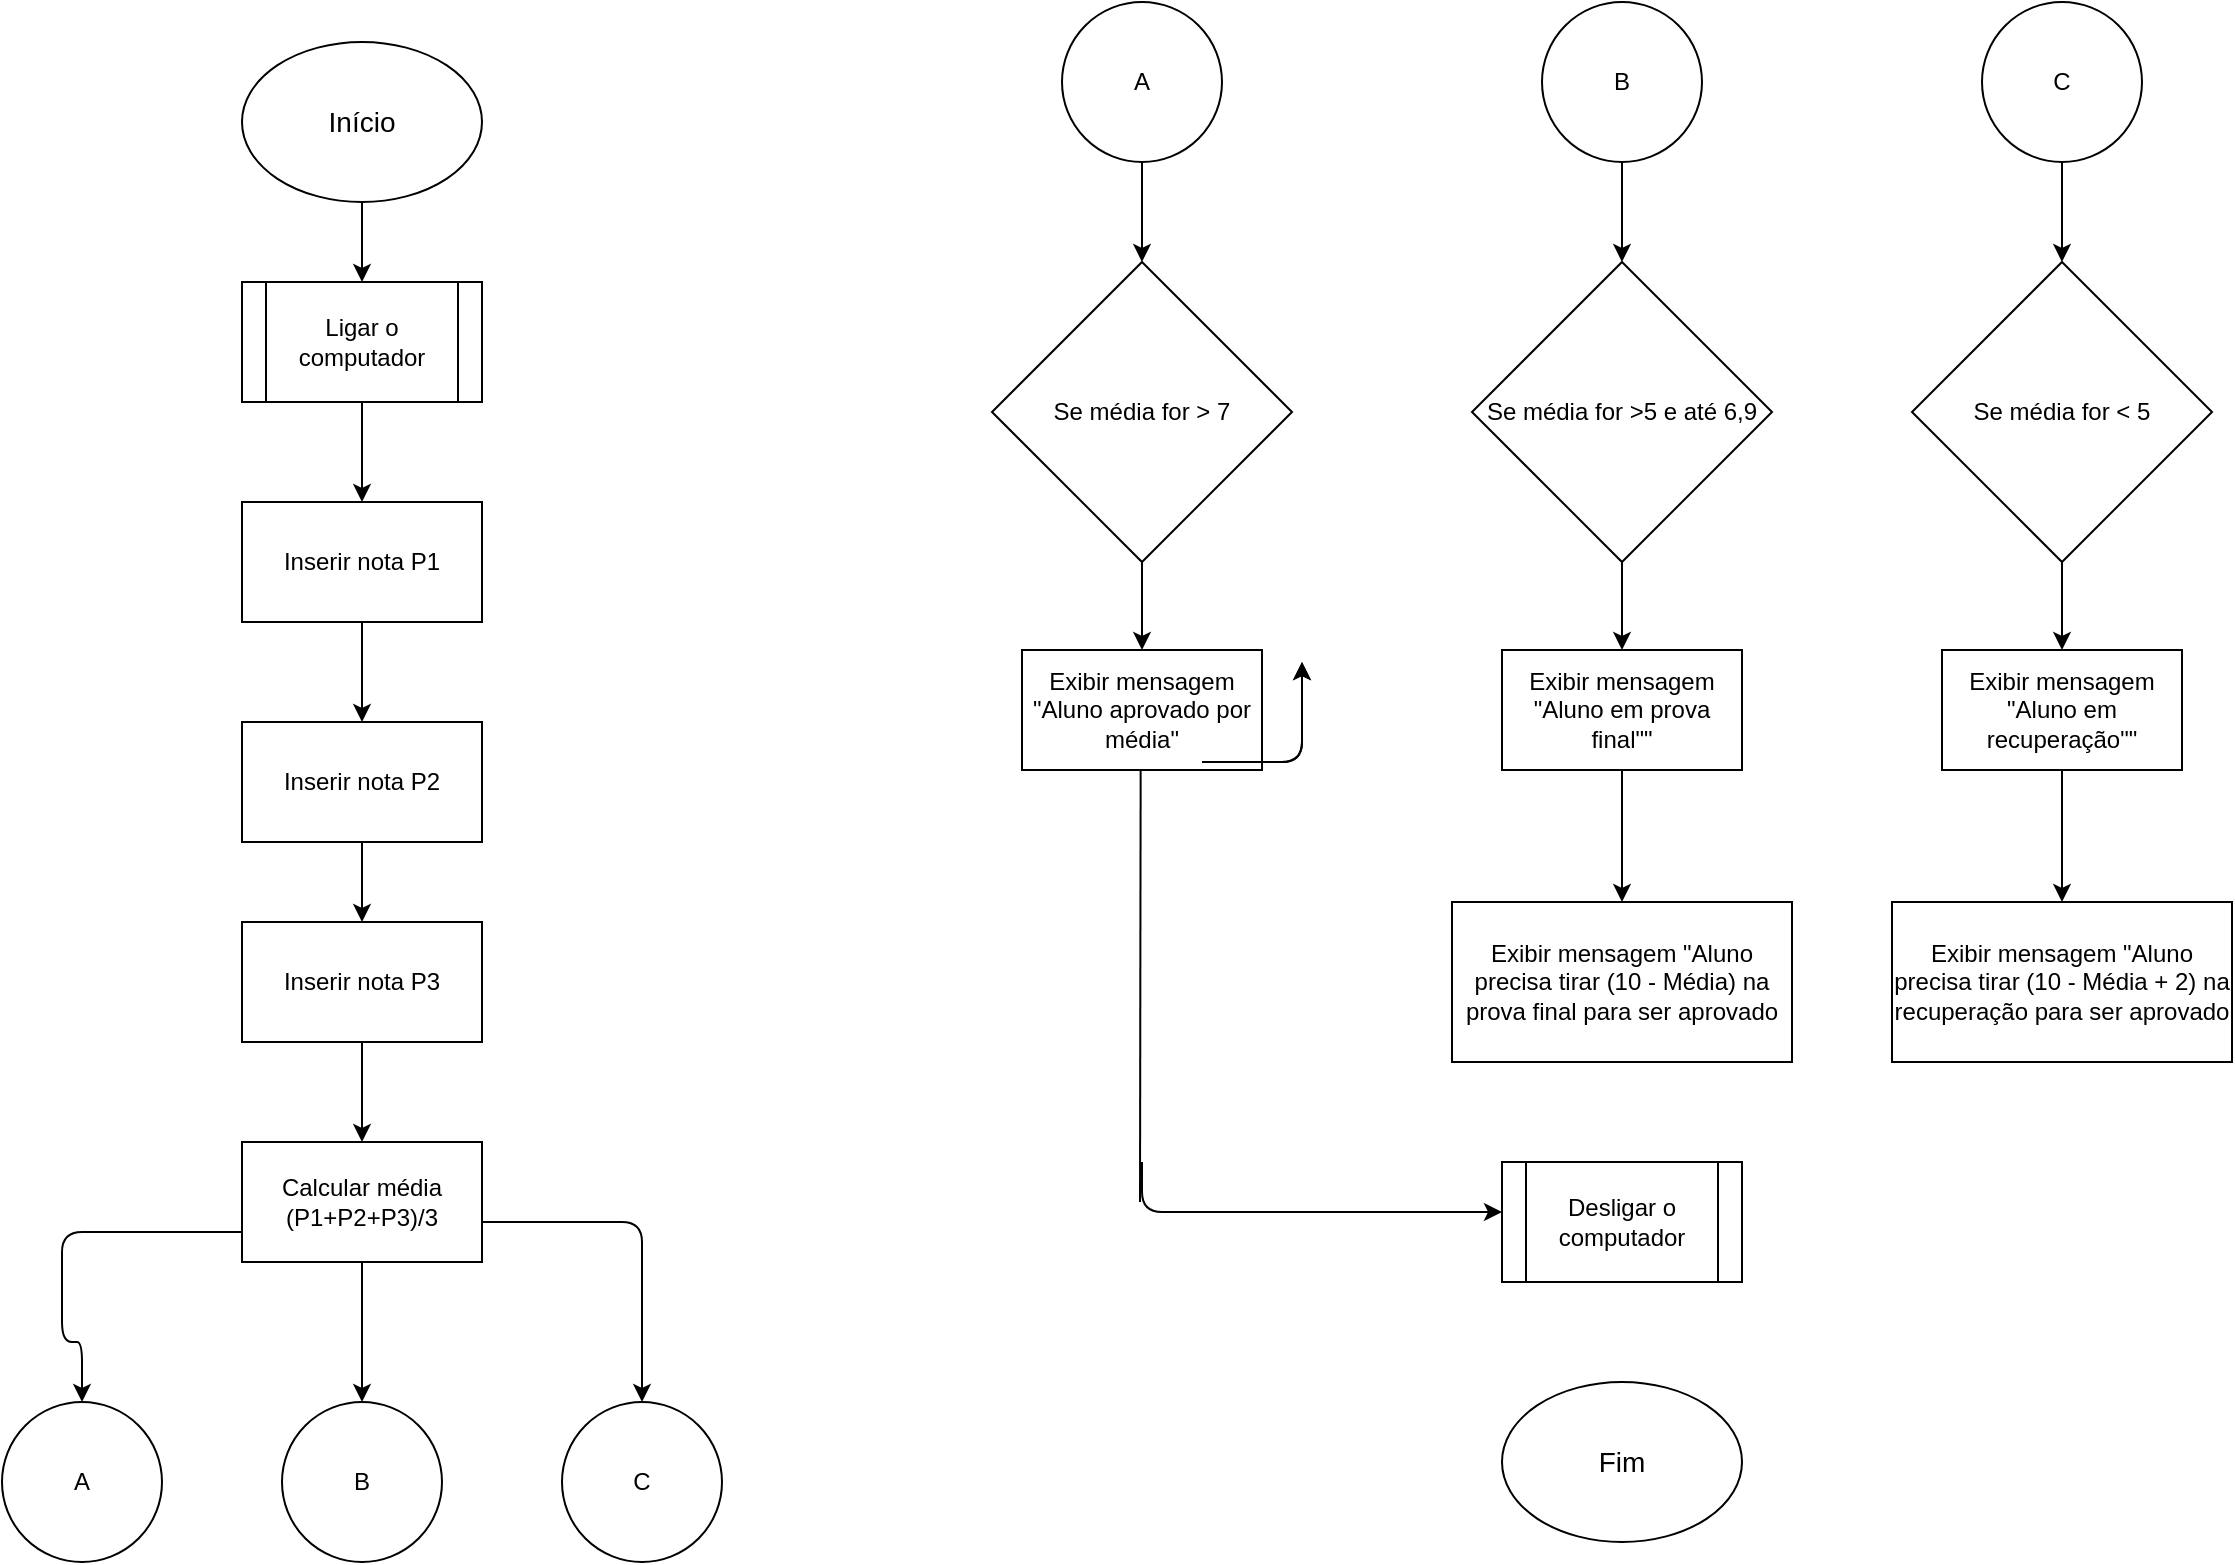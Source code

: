 <mxfile version="13.6.10" type="github">
  <diagram id="C5RBs43oDa-KdzZeNtuy" name="Page-1">
    <mxGraphModel dx="1896" dy="1016" grid="1" gridSize="10" guides="1" tooltips="1" connect="1" arrows="1" fold="1" page="1" pageScale="1" pageWidth="1169" pageHeight="827" math="0" shadow="0">
      <root>
        <mxCell id="WIyWlLk6GJQsqaUBKTNV-0" />
        <mxCell id="WIyWlLk6GJQsqaUBKTNV-1" parent="WIyWlLk6GJQsqaUBKTNV-0" />
        <mxCell id="b-WoiUY8-uhjvhbyDWzW-23" value="" style="edgeStyle=orthogonalEdgeStyle;rounded=0;orthogonalLoop=1;jettySize=auto;html=1;" edge="1" parent="WIyWlLk6GJQsqaUBKTNV-1" source="b-WoiUY8-uhjvhbyDWzW-0" target="b-WoiUY8-uhjvhbyDWzW-1">
          <mxGeometry relative="1" as="geometry" />
        </mxCell>
        <mxCell id="b-WoiUY8-uhjvhbyDWzW-0" value="&lt;font style=&quot;font-size: 14px&quot;&gt;Início&lt;/font&gt;" style="ellipse;whiteSpace=wrap;html=1;" vertex="1" parent="WIyWlLk6GJQsqaUBKTNV-1">
          <mxGeometry x="140" y="50" width="120" height="80" as="geometry" />
        </mxCell>
        <mxCell id="b-WoiUY8-uhjvhbyDWzW-19" value="" style="edgeStyle=orthogonalEdgeStyle;rounded=0;orthogonalLoop=1;jettySize=auto;html=1;" edge="1" parent="WIyWlLk6GJQsqaUBKTNV-1" source="b-WoiUY8-uhjvhbyDWzW-1" target="b-WoiUY8-uhjvhbyDWzW-2">
          <mxGeometry relative="1" as="geometry" />
        </mxCell>
        <mxCell id="b-WoiUY8-uhjvhbyDWzW-1" value="Ligar o computador" style="shape=process;whiteSpace=wrap;html=1;backgroundOutline=1;" vertex="1" parent="WIyWlLk6GJQsqaUBKTNV-1">
          <mxGeometry x="140" y="170" width="120" height="60" as="geometry" />
        </mxCell>
        <mxCell id="b-WoiUY8-uhjvhbyDWzW-20" value="" style="edgeStyle=orthogonalEdgeStyle;rounded=0;orthogonalLoop=1;jettySize=auto;html=1;" edge="1" parent="WIyWlLk6GJQsqaUBKTNV-1" source="b-WoiUY8-uhjvhbyDWzW-2" target="b-WoiUY8-uhjvhbyDWzW-3">
          <mxGeometry relative="1" as="geometry" />
        </mxCell>
        <mxCell id="b-WoiUY8-uhjvhbyDWzW-2" value="Inserir nota P1" style="rounded=0;whiteSpace=wrap;html=1;" vertex="1" parent="WIyWlLk6GJQsqaUBKTNV-1">
          <mxGeometry x="140" y="280" width="120" height="60" as="geometry" />
        </mxCell>
        <mxCell id="b-WoiUY8-uhjvhbyDWzW-21" value="" style="edgeStyle=orthogonalEdgeStyle;rounded=0;orthogonalLoop=1;jettySize=auto;html=1;" edge="1" parent="WIyWlLk6GJQsqaUBKTNV-1" source="b-WoiUY8-uhjvhbyDWzW-3" target="b-WoiUY8-uhjvhbyDWzW-4">
          <mxGeometry relative="1" as="geometry" />
        </mxCell>
        <mxCell id="b-WoiUY8-uhjvhbyDWzW-3" value="Inserir nota P2" style="rounded=0;whiteSpace=wrap;html=1;" vertex="1" parent="WIyWlLk6GJQsqaUBKTNV-1">
          <mxGeometry x="140" y="390" width="120" height="60" as="geometry" />
        </mxCell>
        <mxCell id="b-WoiUY8-uhjvhbyDWzW-22" value="" style="edgeStyle=orthogonalEdgeStyle;rounded=0;orthogonalLoop=1;jettySize=auto;html=1;" edge="1" parent="WIyWlLk6GJQsqaUBKTNV-1" source="b-WoiUY8-uhjvhbyDWzW-4" target="b-WoiUY8-uhjvhbyDWzW-8">
          <mxGeometry relative="1" as="geometry" />
        </mxCell>
        <mxCell id="b-WoiUY8-uhjvhbyDWzW-4" value="Inserir nota P3" style="rounded=0;whiteSpace=wrap;html=1;" vertex="1" parent="WIyWlLk6GJQsqaUBKTNV-1">
          <mxGeometry x="140" y="490" width="120" height="60" as="geometry" />
        </mxCell>
        <mxCell id="b-WoiUY8-uhjvhbyDWzW-5" value="C" style="ellipse;whiteSpace=wrap;html=1;aspect=fixed;" vertex="1" parent="WIyWlLk6GJQsqaUBKTNV-1">
          <mxGeometry x="300" y="730" width="80" height="80" as="geometry" />
        </mxCell>
        <mxCell id="b-WoiUY8-uhjvhbyDWzW-6" value="A" style="ellipse;whiteSpace=wrap;html=1;aspect=fixed;" vertex="1" parent="WIyWlLk6GJQsqaUBKTNV-1">
          <mxGeometry x="20" y="730" width="80" height="80" as="geometry" />
        </mxCell>
        <mxCell id="b-WoiUY8-uhjvhbyDWzW-7" value="B" style="ellipse;whiteSpace=wrap;html=1;aspect=fixed;" vertex="1" parent="WIyWlLk6GJQsqaUBKTNV-1">
          <mxGeometry x="160" y="730" width="80" height="80" as="geometry" />
        </mxCell>
        <mxCell id="b-WoiUY8-uhjvhbyDWzW-42" value="" style="edgeStyle=orthogonalEdgeStyle;rounded=0;orthogonalLoop=1;jettySize=auto;html=1;" edge="1" parent="WIyWlLk6GJQsqaUBKTNV-1" source="b-WoiUY8-uhjvhbyDWzW-8" target="b-WoiUY8-uhjvhbyDWzW-7">
          <mxGeometry relative="1" as="geometry" />
        </mxCell>
        <mxCell id="b-WoiUY8-uhjvhbyDWzW-8" value="Calcular média (P1+P2+P3)/3" style="rounded=0;whiteSpace=wrap;html=1;" vertex="1" parent="WIyWlLk6GJQsqaUBKTNV-1">
          <mxGeometry x="140" y="600" width="120" height="60" as="geometry" />
        </mxCell>
        <mxCell id="b-WoiUY8-uhjvhbyDWzW-26" value="" style="edgeStyle=orthogonalEdgeStyle;rounded=0;orthogonalLoop=1;jettySize=auto;html=1;" edge="1" parent="WIyWlLk6GJQsqaUBKTNV-1" source="b-WoiUY8-uhjvhbyDWzW-9" target="b-WoiUY8-uhjvhbyDWzW-17">
          <mxGeometry relative="1" as="geometry" />
        </mxCell>
        <mxCell id="b-WoiUY8-uhjvhbyDWzW-9" value="C" style="ellipse;whiteSpace=wrap;html=1;aspect=fixed;" vertex="1" parent="WIyWlLk6GJQsqaUBKTNV-1">
          <mxGeometry x="1010" y="30" width="80" height="80" as="geometry" />
        </mxCell>
        <mxCell id="b-WoiUY8-uhjvhbyDWzW-24" value="" style="edgeStyle=orthogonalEdgeStyle;rounded=0;orthogonalLoop=1;jettySize=auto;html=1;" edge="1" parent="WIyWlLk6GJQsqaUBKTNV-1" source="b-WoiUY8-uhjvhbyDWzW-10" target="b-WoiUY8-uhjvhbyDWzW-13">
          <mxGeometry relative="1" as="geometry" />
        </mxCell>
        <mxCell id="b-WoiUY8-uhjvhbyDWzW-10" value="A" style="ellipse;whiteSpace=wrap;html=1;aspect=fixed;" vertex="1" parent="WIyWlLk6GJQsqaUBKTNV-1">
          <mxGeometry x="550" y="30" width="80" height="80" as="geometry" />
        </mxCell>
        <mxCell id="b-WoiUY8-uhjvhbyDWzW-25" value="" style="edgeStyle=orthogonalEdgeStyle;rounded=0;orthogonalLoop=1;jettySize=auto;html=1;" edge="1" parent="WIyWlLk6GJQsqaUBKTNV-1" source="b-WoiUY8-uhjvhbyDWzW-11" target="b-WoiUY8-uhjvhbyDWzW-15">
          <mxGeometry relative="1" as="geometry" />
        </mxCell>
        <mxCell id="b-WoiUY8-uhjvhbyDWzW-11" value="B" style="ellipse;whiteSpace=wrap;html=1;aspect=fixed;" vertex="1" parent="WIyWlLk6GJQsqaUBKTNV-1">
          <mxGeometry x="790" y="30" width="80" height="80" as="geometry" />
        </mxCell>
        <mxCell id="b-WoiUY8-uhjvhbyDWzW-27" value="" style="edgeStyle=orthogonalEdgeStyle;rounded=0;orthogonalLoop=1;jettySize=auto;html=1;" edge="1" parent="WIyWlLk6GJQsqaUBKTNV-1" source="b-WoiUY8-uhjvhbyDWzW-13" target="b-WoiUY8-uhjvhbyDWzW-14">
          <mxGeometry relative="1" as="geometry" />
        </mxCell>
        <mxCell id="b-WoiUY8-uhjvhbyDWzW-13" value="Se média for &amp;gt; 7" style="rhombus;whiteSpace=wrap;html=1;" vertex="1" parent="WIyWlLk6GJQsqaUBKTNV-1">
          <mxGeometry x="515" y="160" width="150" height="150" as="geometry" />
        </mxCell>
        <mxCell id="b-WoiUY8-uhjvhbyDWzW-14" value="Exibir mensagem &quot;Aluno aprovado por média&quot;" style="rounded=0;whiteSpace=wrap;html=1;" vertex="1" parent="WIyWlLk6GJQsqaUBKTNV-1">
          <mxGeometry x="530" y="354" width="120" height="60" as="geometry" />
        </mxCell>
        <mxCell id="b-WoiUY8-uhjvhbyDWzW-28" value="" style="edgeStyle=orthogonalEdgeStyle;rounded=0;orthogonalLoop=1;jettySize=auto;html=1;" edge="1" parent="WIyWlLk6GJQsqaUBKTNV-1" source="b-WoiUY8-uhjvhbyDWzW-15" target="b-WoiUY8-uhjvhbyDWzW-16">
          <mxGeometry relative="1" as="geometry" />
        </mxCell>
        <mxCell id="b-WoiUY8-uhjvhbyDWzW-15" value="Se média for &amp;gt;5 e até 6,9" style="rhombus;whiteSpace=wrap;html=1;" vertex="1" parent="WIyWlLk6GJQsqaUBKTNV-1">
          <mxGeometry x="755" y="160" width="150" height="150" as="geometry" />
        </mxCell>
        <mxCell id="b-WoiUY8-uhjvhbyDWzW-33" value="" style="edgeStyle=orthogonalEdgeStyle;rounded=0;orthogonalLoop=1;jettySize=auto;html=1;" edge="1" parent="WIyWlLk6GJQsqaUBKTNV-1" source="b-WoiUY8-uhjvhbyDWzW-16" target="b-WoiUY8-uhjvhbyDWzW-30">
          <mxGeometry relative="1" as="geometry" />
        </mxCell>
        <mxCell id="b-WoiUY8-uhjvhbyDWzW-16" value="Exibir mensagem &quot;Aluno em prova final&quot;&quot;" style="rounded=0;whiteSpace=wrap;html=1;" vertex="1" parent="WIyWlLk6GJQsqaUBKTNV-1">
          <mxGeometry x="770" y="354" width="120" height="60" as="geometry" />
        </mxCell>
        <mxCell id="b-WoiUY8-uhjvhbyDWzW-29" value="" style="edgeStyle=orthogonalEdgeStyle;rounded=0;orthogonalLoop=1;jettySize=auto;html=1;" edge="1" parent="WIyWlLk6GJQsqaUBKTNV-1" source="b-WoiUY8-uhjvhbyDWzW-17" target="b-WoiUY8-uhjvhbyDWzW-18">
          <mxGeometry relative="1" as="geometry" />
        </mxCell>
        <mxCell id="b-WoiUY8-uhjvhbyDWzW-17" value="Se média for &amp;lt; 5" style="rhombus;whiteSpace=wrap;html=1;" vertex="1" parent="WIyWlLk6GJQsqaUBKTNV-1">
          <mxGeometry x="975" y="160" width="150" height="150" as="geometry" />
        </mxCell>
        <mxCell id="b-WoiUY8-uhjvhbyDWzW-34" value="" style="edgeStyle=orthogonalEdgeStyle;rounded=0;orthogonalLoop=1;jettySize=auto;html=1;" edge="1" parent="WIyWlLk6GJQsqaUBKTNV-1" source="b-WoiUY8-uhjvhbyDWzW-18" target="b-WoiUY8-uhjvhbyDWzW-32">
          <mxGeometry relative="1" as="geometry" />
        </mxCell>
        <mxCell id="b-WoiUY8-uhjvhbyDWzW-18" value="Exibir mensagem &quot;Aluno em recuperação&quot;&quot;" style="rounded=0;whiteSpace=wrap;html=1;" vertex="1" parent="WIyWlLk6GJQsqaUBKTNV-1">
          <mxGeometry x="990" y="354" width="120" height="60" as="geometry" />
        </mxCell>
        <mxCell id="b-WoiUY8-uhjvhbyDWzW-30" value="Exibir mensagem &quot;Aluno precisa tirar (10 - Média) na prova final para ser aprovado" style="rounded=0;whiteSpace=wrap;html=1;" vertex="1" parent="WIyWlLk6GJQsqaUBKTNV-1">
          <mxGeometry x="745" y="480" width="170" height="80" as="geometry" />
        </mxCell>
        <mxCell id="b-WoiUY8-uhjvhbyDWzW-32" value="Exibir mensagem &quot;Aluno precisa tirar (10 - Média + 2) na recuperação para ser aprovado" style="rounded=0;whiteSpace=wrap;html=1;" vertex="1" parent="WIyWlLk6GJQsqaUBKTNV-1">
          <mxGeometry x="965" y="480" width="170" height="80" as="geometry" />
        </mxCell>
        <mxCell id="b-WoiUY8-uhjvhbyDWzW-35" value="Desligar o computador" style="shape=process;whiteSpace=wrap;html=1;backgroundOutline=1;" vertex="1" parent="WIyWlLk6GJQsqaUBKTNV-1">
          <mxGeometry x="770" y="610" width="120" height="60" as="geometry" />
        </mxCell>
        <mxCell id="b-WoiUY8-uhjvhbyDWzW-36" value="&lt;font style=&quot;font-size: 14px&quot;&gt;Fim&lt;/font&gt;" style="ellipse;whiteSpace=wrap;html=1;" vertex="1" parent="WIyWlLk6GJQsqaUBKTNV-1">
          <mxGeometry x="770" y="720" width="120" height="80" as="geometry" />
        </mxCell>
        <mxCell id="b-WoiUY8-uhjvhbyDWzW-39" value="" style="endArrow=none;html=1;" edge="1" parent="WIyWlLk6GJQsqaUBKTNV-1">
          <mxGeometry width="50" height="50" relative="1" as="geometry">
            <mxPoint x="589.33" y="414" as="sourcePoint" />
            <mxPoint x="589" y="630" as="targetPoint" />
          </mxGeometry>
        </mxCell>
        <mxCell id="b-WoiUY8-uhjvhbyDWzW-40" value="" style="edgeStyle=segmentEdgeStyle;endArrow=classic;html=1;entryX=0;entryY=0.417;entryDx=0;entryDy=0;entryPerimeter=0;" edge="1" parent="WIyWlLk6GJQsqaUBKTNV-1" target="b-WoiUY8-uhjvhbyDWzW-35">
          <mxGeometry width="50" height="50" relative="1" as="geometry">
            <mxPoint x="590" y="610" as="sourcePoint" />
            <mxPoint x="760" y="635" as="targetPoint" />
            <Array as="points">
              <mxPoint x="590" y="635" />
            </Array>
          </mxGeometry>
        </mxCell>
        <mxCell id="b-WoiUY8-uhjvhbyDWzW-41" value="" style="edgeStyle=segmentEdgeStyle;endArrow=classic;html=1;exitX=0;exitY=0.75;exitDx=0;exitDy=0;entryX=0.5;entryY=0;entryDx=0;entryDy=0;" edge="1" parent="WIyWlLk6GJQsqaUBKTNV-1" source="b-WoiUY8-uhjvhbyDWzW-8" target="b-WoiUY8-uhjvhbyDWzW-6">
          <mxGeometry width="50" height="50" relative="1" as="geometry">
            <mxPoint x="50" y="640" as="sourcePoint" />
            <mxPoint x="100" y="700" as="targetPoint" />
            <Array as="points">
              <mxPoint x="50" y="645" />
              <mxPoint x="50" y="700" />
              <mxPoint x="60" y="700" />
            </Array>
          </mxGeometry>
        </mxCell>
        <mxCell id="b-WoiUY8-uhjvhbyDWzW-43" value="" style="edgeStyle=segmentEdgeStyle;endArrow=classic;html=1;" edge="1" parent="WIyWlLk6GJQsqaUBKTNV-1">
          <mxGeometry width="50" height="50" relative="1" as="geometry">
            <mxPoint x="620" y="410" as="sourcePoint" />
            <mxPoint x="670" y="360" as="targetPoint" />
          </mxGeometry>
        </mxCell>
        <mxCell id="b-WoiUY8-uhjvhbyDWzW-44" value="" style="edgeStyle=segmentEdgeStyle;endArrow=classic;html=1;" edge="1" parent="WIyWlLk6GJQsqaUBKTNV-1">
          <mxGeometry width="50" height="50" relative="1" as="geometry">
            <mxPoint x="620" y="410" as="sourcePoint" />
            <mxPoint x="670" y="360" as="targetPoint" />
          </mxGeometry>
        </mxCell>
        <mxCell id="b-WoiUY8-uhjvhbyDWzW-45" value="" style="edgeStyle=segmentEdgeStyle;endArrow=classic;html=1;entryX=0.5;entryY=0;entryDx=0;entryDy=0;" edge="1" parent="WIyWlLk6GJQsqaUBKTNV-1" target="b-WoiUY8-uhjvhbyDWzW-5">
          <mxGeometry width="50" height="50" relative="1" as="geometry">
            <mxPoint x="260" y="640" as="sourcePoint" />
            <mxPoint x="310" y="590" as="targetPoint" />
          </mxGeometry>
        </mxCell>
      </root>
    </mxGraphModel>
  </diagram>
</mxfile>
